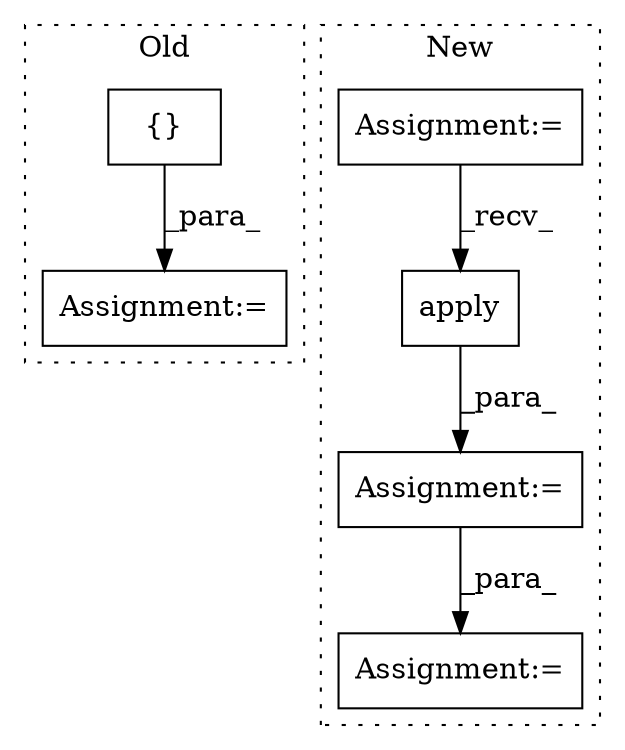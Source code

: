 digraph G {
subgraph cluster0 {
1 [label="{}" a="4" s="3487,3512" l="1,1" shape="box"];
4 [label="Assignment:=" a="7" s="3445" l="2" shape="box"];
label = "Old";
style="dotted";
}
subgraph cluster1 {
2 [label="apply" a="32" s="3329,3420" l="6,1" shape="box"];
3 [label="Assignment:=" a="7" s="3320" l="1" shape="box"];
5 [label="Assignment:=" a="7" s="3614" l="2" shape="box"];
6 [label="Assignment:=" a="7" s="3251" l="1" shape="box"];
label = "New";
style="dotted";
}
1 -> 4 [label="_para_"];
2 -> 3 [label="_para_"];
3 -> 5 [label="_para_"];
6 -> 2 [label="_recv_"];
}